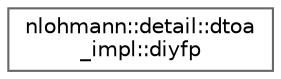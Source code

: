 digraph "Graphical Class Hierarchy"
{
 // LATEX_PDF_SIZE
  bgcolor="transparent";
  edge [fontname=Helvetica,fontsize=10,labelfontname=Helvetica,labelfontsize=10];
  node [fontname=Helvetica,fontsize=10,shape=box,height=0.2,width=0.4];
  rankdir="LR";
  Node0 [id="Node000000",label="nlohmann::detail::dtoa\l_impl::diyfp",height=0.2,width=0.4,color="grey40", fillcolor="white", style="filled",URL="$structnlohmann_1_1detail_1_1dtoa__impl_1_1diyfp.html",tooltip=" "];
}

